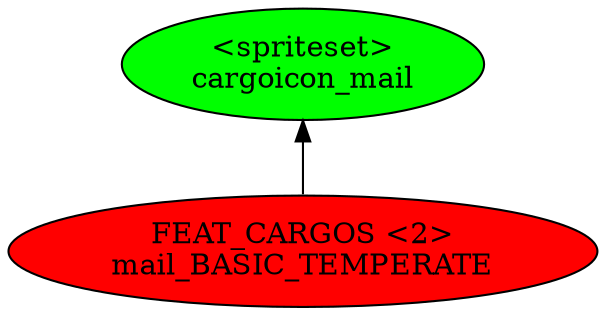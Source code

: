 digraph {
rankdir="BT"
cargoicon_mail [fillcolor=green style="filled" label="<spriteset>\ncargoicon_mail"]
mail_BASIC_TEMPERATE [fillcolor=red style="filled" label="FEAT_CARGOS <2>\nmail_BASIC_TEMPERATE"]
mail_BASIC_TEMPERATE->cargoicon_mail
}
